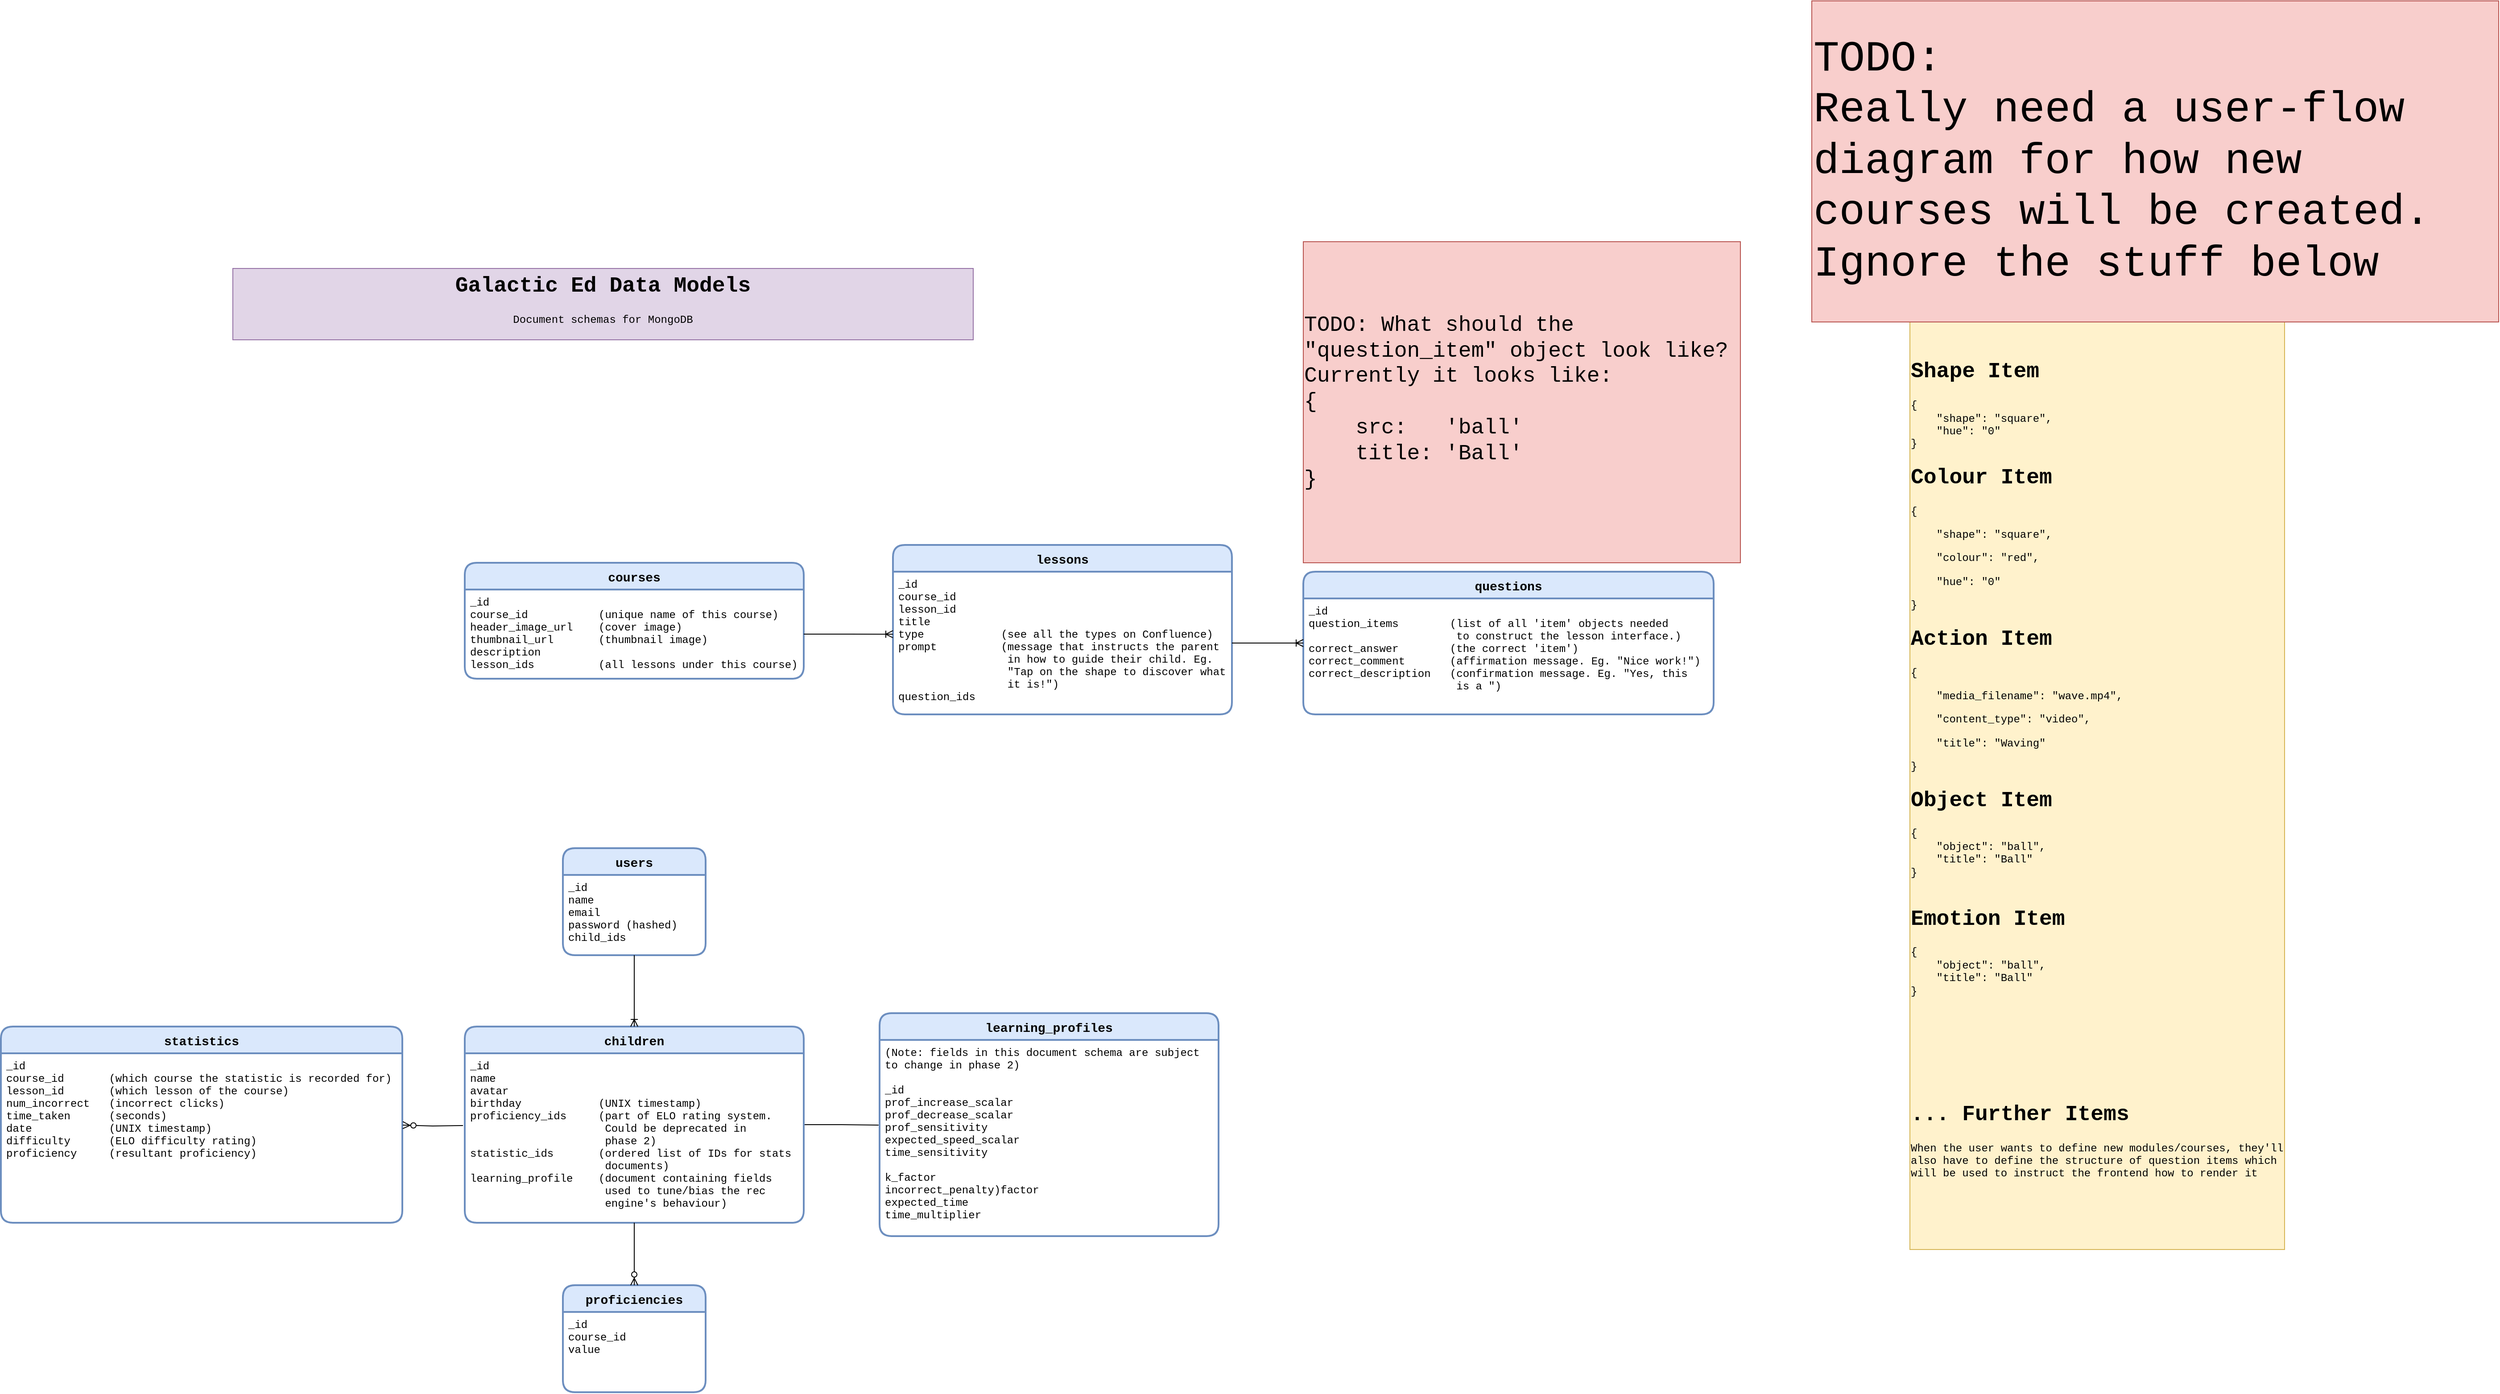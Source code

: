 <mxfile version="14.6.3" type="github">
  <diagram id="k-SnLn5lwS53oWGkuHHF" name="Page-1">
    <mxGraphModel dx="5706" dy="5692" grid="1" gridSize="10" guides="1" tooltips="1" connect="1" arrows="1" fold="1" page="1" pageScale="1" pageWidth="850" pageHeight="1100" math="0" shadow="0">
      <root>
        <mxCell id="0" />
        <mxCell id="1" parent="0" />
        <mxCell id="N7wOgrsp0_Mr1xzGOLCb-5" value="users" style="swimlane;childLayout=stackLayout;horizontal=1;startSize=30;horizontalStack=0;rounded=1;fontSize=14;fontStyle=1;strokeWidth=2;resizeParent=0;resizeLast=1;shadow=0;dashed=0;align=center;fontFamily=Courier New;fillColor=#dae8fc;strokeColor=#6c8ebf;" vertex="1" parent="1">
          <mxGeometry x="330" y="230" width="160" height="120" as="geometry" />
        </mxCell>
        <mxCell id="N7wOgrsp0_Mr1xzGOLCb-6" value="_id&#xa;name&#xa;email&#xa;password (hashed)&#xa;child_ids" style="align=left;strokeColor=none;fillColor=none;spacingLeft=4;fontSize=12;verticalAlign=top;resizable=0;rotatable=0;part=1;fontFamily=Courier New;" vertex="1" parent="N7wOgrsp0_Mr1xzGOLCb-5">
          <mxGeometry y="30" width="160" height="90" as="geometry" />
        </mxCell>
        <mxCell id="N7wOgrsp0_Mr1xzGOLCb-37" style="edgeStyle=orthogonalEdgeStyle;rounded=0;orthogonalLoop=1;jettySize=auto;html=1;entryX=-0.003;entryY=0.434;entryDx=0;entryDy=0;entryPerimeter=0;fontFamily=Courier New;endArrow=none;endFill=0;" edge="1" parent="1" source="N7wOgrsp0_Mr1xzGOLCb-7" target="N7wOgrsp0_Mr1xzGOLCb-13">
          <mxGeometry relative="1" as="geometry" />
        </mxCell>
        <mxCell id="N7wOgrsp0_Mr1xzGOLCb-7" value="children" style="swimlane;childLayout=stackLayout;horizontal=1;startSize=30;horizontalStack=0;rounded=1;fontSize=14;fontStyle=1;strokeWidth=2;resizeParent=0;resizeLast=1;shadow=0;dashed=0;align=center;fontFamily=Courier New;fillColor=#dae8fc;strokeColor=#6c8ebf;" vertex="1" parent="1">
          <mxGeometry x="220" y="430" width="380" height="220" as="geometry" />
        </mxCell>
        <mxCell id="N7wOgrsp0_Mr1xzGOLCb-8" value="_id&#xa;name&#xa;avatar&#xa;birthday            (UNIX timestamp)&#xa;proficiency_ids     (part of ELO rating system. &#xa;                     Could be deprecated in &#xa;                     phase 2)&#xa;statistic_ids       (ordered list of IDs for stats &#xa;                     documents)&#xa;learning_profile    (document containing fields&#xa;                     used to tune/bias the rec &#xa;                     engine&#39;s behaviour)" style="align=left;strokeColor=none;fillColor=none;spacingLeft=4;fontSize=12;verticalAlign=top;resizable=0;rotatable=0;part=1;fontStyle=0;labelBackgroundColor=none;fontFamily=Courier New;" vertex="1" parent="N7wOgrsp0_Mr1xzGOLCb-7">
          <mxGeometry y="30" width="380" height="190" as="geometry" />
        </mxCell>
        <mxCell id="N7wOgrsp0_Mr1xzGOLCb-12" value="learning_profiles" style="swimlane;childLayout=stackLayout;horizontal=1;startSize=30;horizontalStack=0;rounded=1;fontSize=14;fontStyle=1;strokeWidth=2;resizeParent=0;resizeLast=1;shadow=0;dashed=0;align=center;fontFamily=Courier New;fillColor=#dae8fc;strokeColor=#6c8ebf;" vertex="1" parent="1">
          <mxGeometry x="685" y="415" width="380" height="250" as="geometry" />
        </mxCell>
        <mxCell id="N7wOgrsp0_Mr1xzGOLCb-13" value="(Note: fields in this document schema are subject&#xa;to change in phase 2)&#xa;&#xa;_id&#xa;prof_increase_scalar&#xa;prof_decrease_scalar&#xa;prof_sensitivity&#xa;expected_speed_scalar&#xa;time_sensitivity&#xa;&#xa;k_factor&#xa;incorrect_penalty)factor&#xa;expected_time&#xa;time_multiplier&#xa;" style="align=left;strokeColor=none;fillColor=none;spacingLeft=4;fontSize=12;verticalAlign=top;resizable=0;rotatable=0;part=1;fontStyle=0;labelBackgroundColor=none;fontFamily=Courier New;" vertex="1" parent="N7wOgrsp0_Mr1xzGOLCb-12">
          <mxGeometry y="30" width="380" height="220" as="geometry" />
        </mxCell>
        <mxCell id="N7wOgrsp0_Mr1xzGOLCb-14" value="statistics" style="swimlane;childLayout=stackLayout;horizontal=1;startSize=30;horizontalStack=0;rounded=1;fontSize=14;fontStyle=1;strokeWidth=2;resizeParent=0;resizeLast=1;shadow=0;dashed=0;align=center;fontFamily=Courier New;fillColor=#dae8fc;strokeColor=#6c8ebf;" vertex="1" parent="1">
          <mxGeometry x="-300" y="430" width="450" height="220" as="geometry" />
        </mxCell>
        <mxCell id="N7wOgrsp0_Mr1xzGOLCb-15" value="_id&#xa;course_id       (which course the statistic is recorded for) &#xa;lesson_id       (which lesson of the course)&#xa;num_incorrect   (incorrect clicks)&#xa;time_taken      (seconds)&#xa;date            (UNIX timestamp)&#xa;difficulty      (ELO difficulty rating)&#xa;proficiency     (resultant proficiency)" style="align=left;strokeColor=none;fillColor=none;spacingLeft=4;fontSize=12;verticalAlign=top;resizable=0;rotatable=0;part=1;fontStyle=0;labelBackgroundColor=none;fontFamily=Courier New;" vertex="1" parent="N7wOgrsp0_Mr1xzGOLCb-14">
          <mxGeometry y="30" width="450" height="190" as="geometry" />
        </mxCell>
        <mxCell id="N7wOgrsp0_Mr1xzGOLCb-16" value="proficiencies" style="swimlane;childLayout=stackLayout;horizontal=1;startSize=30;horizontalStack=0;rounded=1;fontSize=14;fontStyle=1;strokeWidth=2;resizeParent=0;resizeLast=1;shadow=0;dashed=0;align=center;fontFamily=Courier New;fillColor=#dae8fc;strokeColor=#6c8ebf;" vertex="1" parent="1">
          <mxGeometry x="330" y="720" width="160" height="120" as="geometry" />
        </mxCell>
        <mxCell id="N7wOgrsp0_Mr1xzGOLCb-17" value="_id&#xa;course_id    &#xa;value" style="align=left;strokeColor=none;fillColor=none;spacingLeft=4;fontSize=12;verticalAlign=top;resizable=0;rotatable=0;part=1;fontStyle=0;labelBackgroundColor=none;fontFamily=Courier New;" vertex="1" parent="N7wOgrsp0_Mr1xzGOLCb-16">
          <mxGeometry y="30" width="160" height="90" as="geometry" />
        </mxCell>
        <mxCell id="N7wOgrsp0_Mr1xzGOLCb-18" value="courses" style="swimlane;childLayout=stackLayout;horizontal=1;startSize=30;horizontalStack=0;rounded=1;fontSize=14;fontStyle=1;strokeWidth=2;resizeParent=0;resizeLast=1;shadow=0;dashed=0;align=center;fontFamily=Courier New;fillColor=#dae8fc;strokeColor=#6c8ebf;" vertex="1" parent="1">
          <mxGeometry x="220" y="-90" width="380" height="130" as="geometry" />
        </mxCell>
        <mxCell id="N7wOgrsp0_Mr1xzGOLCb-19" value="_id&#xa;course_id           (unique name of this course)&#xa;header_image_url    (cover image)&#xa;thumbnail_url       (thumbnail image)&#xa;description         &#xa;lesson_ids          (all lessons under this course)" style="align=left;strokeColor=none;fillColor=none;spacingLeft=4;fontSize=12;verticalAlign=top;resizable=0;rotatable=0;part=1;fontStyle=0;labelBackgroundColor=none;fontFamily=Courier New;" vertex="1" parent="N7wOgrsp0_Mr1xzGOLCb-18">
          <mxGeometry y="30" width="380" height="100" as="geometry" />
        </mxCell>
        <mxCell id="N7wOgrsp0_Mr1xzGOLCb-20" value="lessons" style="swimlane;childLayout=stackLayout;horizontal=1;startSize=30;horizontalStack=0;rounded=1;fontSize=14;fontStyle=1;strokeWidth=2;resizeParent=0;resizeLast=1;shadow=0;dashed=0;align=center;fontFamily=Courier New;fillColor=#dae8fc;strokeColor=#6c8ebf;" vertex="1" parent="1">
          <mxGeometry x="700" y="-110" width="380" height="190" as="geometry" />
        </mxCell>
        <mxCell id="N7wOgrsp0_Mr1xzGOLCb-21" value="_id&#xa;course_id&#xa;lesson_id&#xa;title&#xa;type            (see all the types on Confluence)&#xa;prompt          (message that instructs the parent&#xa;                 in how to guide their child. Eg.&#xa;                 &quot;Tap on the shape to discover what&#xa;                 it is!&quot;)&#xa;question_ids&#xa;&#xa;" style="align=left;strokeColor=none;fillColor=none;spacingLeft=4;fontSize=12;verticalAlign=top;resizable=0;rotatable=0;part=1;fontStyle=0;labelBackgroundColor=none;fontFamily=Courier New;" vertex="1" parent="N7wOgrsp0_Mr1xzGOLCb-20">
          <mxGeometry y="30" width="380" height="160" as="geometry" />
        </mxCell>
        <mxCell id="N7wOgrsp0_Mr1xzGOLCb-22" value="questions" style="swimlane;childLayout=stackLayout;horizontal=1;startSize=30;horizontalStack=0;rounded=1;fontSize=14;fontStyle=1;strokeWidth=2;resizeParent=0;resizeLast=1;shadow=0;dashed=0;align=center;fontFamily=Courier New;fillColor=#dae8fc;strokeColor=#6c8ebf;" vertex="1" parent="1">
          <mxGeometry x="1160" y="-80" width="460" height="160" as="geometry" />
        </mxCell>
        <mxCell id="N7wOgrsp0_Mr1xzGOLCb-23" value="_id&#xa;question_items        (list of all &#39;item&#39; objects needed &#xa;                       to construct the lesson interface.) &#xa;correct_answer        (the correct &#39;item&#39;)&#xa;correct_comment       (affirmation message. Eg. &quot;Nice work!&quot;)&#xa;correct_description   (confirmation message. Eg. &quot;Yes, this&#xa;                       is a &quot;)" style="align=left;strokeColor=none;fillColor=none;spacingLeft=4;fontSize=12;verticalAlign=top;resizable=0;rotatable=0;part=1;fontStyle=0;labelBackgroundColor=none;fontFamily=Courier New;" vertex="1" parent="N7wOgrsp0_Mr1xzGOLCb-22">
          <mxGeometry y="30" width="460" height="130" as="geometry" />
        </mxCell>
        <mxCell id="N7wOgrsp0_Mr1xzGOLCb-28" value="&lt;h1 style=&quot;text-align: left&quot;&gt;Shape Item&lt;/h1&gt;&lt;div style=&quot;text-align: left&quot;&gt;{&lt;/div&gt;&lt;div style=&quot;text-align: left&quot;&gt;&amp;nbsp; &amp;nbsp; &quot;shape&quot;: &quot;square&quot;,&lt;/div&gt;&lt;div style=&quot;text-align: left&quot;&gt;&amp;nbsp; &amp;nbsp; &quot;hue&quot;: &quot;0&quot;&lt;/div&gt;&lt;div style=&quot;text-align: left&quot;&gt;}&lt;/div&gt;&lt;div&gt;&lt;h1 style=&quot;text-align: left&quot;&gt;Colour Item&lt;/h1&gt;&lt;p style=&quot;text-align: left&quot;&gt;&lt;span&gt;{&lt;/span&gt;&lt;br&gt;&lt;/p&gt;&lt;p style=&quot;text-align: left&quot;&gt;&amp;nbsp; &amp;nbsp; &quot;shape&quot;: &quot;square&quot;,&lt;/p&gt;&lt;p style=&quot;text-align: left&quot;&gt;&amp;nbsp; &amp;nbsp; &quot;colour&quot;: &quot;red&quot;,&lt;/p&gt;&lt;p style=&quot;text-align: left&quot;&gt;&amp;nbsp; &amp;nbsp; &quot;hue&quot;: &quot;0&quot;&lt;/p&gt;&lt;p style=&quot;text-align: left&quot;&gt;}&lt;/p&gt;&lt;h1 style=&quot;text-align: left&quot;&gt;Action Item&lt;/h1&gt;&lt;p style=&quot;text-align: left&quot;&gt;{&lt;br&gt;&lt;/p&gt;&lt;p style=&quot;text-align: left&quot;&gt;&amp;nbsp; &amp;nbsp; &quot;media_filename&quot;: &quot;wave.mp4&quot;,&lt;/p&gt;&lt;p style=&quot;text-align: left&quot;&gt;&amp;nbsp; &amp;nbsp; &quot;content_type&quot;: &quot;video&quot;,&lt;/p&gt;&lt;p style=&quot;text-align: left&quot;&gt;&amp;nbsp; &amp;nbsp; &quot;title&quot;: &quot;Waving&quot;&lt;/p&gt;&lt;p style=&quot;text-align: left&quot;&gt;}&lt;/p&gt;&lt;h1 style=&quot;text-align: left&quot;&gt;Object Item&lt;/h1&gt;&lt;div style=&quot;text-align: left&quot;&gt;{&lt;/div&gt;&lt;div style=&quot;text-align: left&quot;&gt;&amp;nbsp; &amp;nbsp; &quot;object&quot;: &quot;ball&quot;,&lt;/div&gt;&lt;div style=&quot;text-align: left&quot;&gt;&amp;nbsp; &amp;nbsp; &quot;title&quot;: &quot;Ball&quot;&lt;/div&gt;&lt;div style=&quot;text-align: left&quot;&gt;}&lt;/div&gt;&lt;div style=&quot;text-align: left&quot;&gt;&lt;br&gt;&lt;/div&gt;&lt;div style=&quot;text-align: left&quot;&gt;&lt;h1&gt;Emotion Item&lt;/h1&gt;&lt;div&gt;{&lt;/div&gt;&lt;div&gt;&amp;nbsp; &amp;nbsp; &quot;object&quot;: &quot;ball&quot;,&lt;/div&gt;&lt;div&gt;&amp;nbsp; &amp;nbsp; &quot;title&quot;: &quot;Ball&quot;&lt;/div&gt;&lt;div&gt;}&lt;/div&gt;&lt;div&gt;&lt;br&gt;&lt;/div&gt;&lt;div&gt;&lt;br&gt;&lt;/div&gt;&lt;div&gt;&lt;br&gt;&lt;/div&gt;&lt;div&gt;&lt;br&gt;&lt;/div&gt;&lt;/div&gt;&lt;div style=&quot;text-align: left&quot;&gt;&lt;br&gt;&lt;/div&gt;&lt;div style=&quot;text-align: left&quot;&gt;&lt;br&gt;&lt;/div&gt;&lt;div style=&quot;text-align: left&quot;&gt;&lt;br&gt;&lt;/div&gt;&lt;h1 style=&quot;text-align: left&quot;&gt;... Further Items&lt;/h1&gt;&lt;p style=&quot;text-align: left&quot;&gt;When the user wants to define new modules/courses, they&#39;ll also have to define the structure of question items which will be used to instruct the frontend how to render it&lt;/p&gt;&lt;/div&gt;" style="rounded=0;whiteSpace=wrap;html=1;labelBackgroundColor=none;fontFamily=Courier New;fillColor=#fff2cc;strokeColor=#d6b656;" vertex="1" parent="1">
          <mxGeometry x="1840" y="-400" width="420" height="1080" as="geometry" />
        </mxCell>
        <mxCell id="N7wOgrsp0_Mr1xzGOLCb-29" value="&lt;h1&gt;&lt;br&gt;&lt;/h1&gt;" style="text;html=1;strokeColor=none;fillColor=none;spacing=5;spacingTop=-20;whiteSpace=wrap;overflow=hidden;rounded=0;labelBackgroundColor=none;fontFamily=Courier New;" vertex="1" parent="1">
          <mxGeometry x="1935" y="190" width="190" height="120" as="geometry" />
        </mxCell>
        <mxCell id="N7wOgrsp0_Mr1xzGOLCb-31" value="&lt;h1&gt;&lt;br&gt;&lt;/h1&gt;" style="text;html=1;strokeColor=none;fillColor=none;spacing=5;spacingTop=-20;whiteSpace=wrap;overflow=hidden;rounded=0;labelBackgroundColor=none;fontFamily=Courier New;" vertex="1" parent="1">
          <mxGeometry x="1585" y="690" width="190" height="120" as="geometry" />
        </mxCell>
        <mxCell id="N7wOgrsp0_Mr1xzGOLCb-33" value="&lt;font style=&quot;font-size: 48px&quot;&gt;TODO:&lt;br&gt;Really need a user-flow diagram for how new courses will be created.&lt;br&gt;Ignore the stuff below&lt;br&gt;&lt;/font&gt;" style="rounded=0;whiteSpace=wrap;html=1;labelBackgroundColor=none;fontFamily=Courier New;fillColor=#f8cecc;strokeColor=#b85450;align=left;" vertex="1" parent="1">
          <mxGeometry x="1730" y="-720" width="770" height="360" as="geometry" />
        </mxCell>
        <mxCell id="N7wOgrsp0_Mr1xzGOLCb-34" value="&lt;div style=&quot;text-align: left ; font-size: 24px&quot;&gt;&lt;font style=&quot;font-size: 24px&quot;&gt;TODO: What should the &quot;question_item&quot; object look like? Currently it looks like:&lt;/font&gt;&lt;/div&gt;&lt;div style=&quot;text-align: left ; font-size: 24px&quot;&gt;&lt;span&gt;&lt;font style=&quot;font-size: 24px&quot;&gt;{&lt;/font&gt;&lt;/span&gt;&lt;/div&gt;&lt;div style=&quot;text-align: left ; font-size: 24px&quot;&gt;&lt;span&gt;&lt;font style=&quot;font-size: 24px&quot;&gt;&amp;nbsp; &amp;nbsp; src:&amp;nbsp; &amp;nbsp;&#39;ball&#39;&lt;/font&gt;&lt;/span&gt;&lt;/div&gt;&lt;div style=&quot;text-align: left ; font-size: 24px&quot;&gt;&lt;span&gt;&lt;font style=&quot;font-size: 24px&quot;&gt;&amp;nbsp; &amp;nbsp; title: &#39;Ball&#39;&lt;/font&gt;&lt;/span&gt;&lt;/div&gt;&lt;div style=&quot;text-align: left ; font-size: 24px&quot;&gt;&lt;font style=&quot;font-size: 24px&quot;&gt;}&lt;/font&gt;&lt;/div&gt;" style="rounded=0;whiteSpace=wrap;html=1;labelBackgroundColor=none;fontFamily=Courier New;fillColor=#f8cecc;strokeColor=#b85450;" vertex="1" parent="1">
          <mxGeometry x="1160" y="-450" width="490" height="360" as="geometry" />
        </mxCell>
        <mxCell id="N7wOgrsp0_Mr1xzGOLCb-35" style="edgeStyle=orthogonalEdgeStyle;rounded=0;orthogonalLoop=1;jettySize=auto;html=1;entryX=0.5;entryY=0;entryDx=0;entryDy=0;fontFamily=Courier New;endArrow=ERoneToMany;endFill=0;" edge="1" parent="1" source="N7wOgrsp0_Mr1xzGOLCb-6" target="N7wOgrsp0_Mr1xzGOLCb-7">
          <mxGeometry relative="1" as="geometry" />
        </mxCell>
        <mxCell id="N7wOgrsp0_Mr1xzGOLCb-36" style="edgeStyle=orthogonalEdgeStyle;rounded=0;orthogonalLoop=1;jettySize=auto;html=1;entryX=0.5;entryY=0;entryDx=0;entryDy=0;fontFamily=Courier New;endArrow=ERzeroToMany;endFill=1;" edge="1" parent="1" source="N7wOgrsp0_Mr1xzGOLCb-8" target="N7wOgrsp0_Mr1xzGOLCb-16">
          <mxGeometry relative="1" as="geometry" />
        </mxCell>
        <mxCell id="N7wOgrsp0_Mr1xzGOLCb-38" style="edgeStyle=orthogonalEdgeStyle;rounded=0;orthogonalLoop=1;jettySize=auto;html=1;entryX=1.001;entryY=0.424;entryDx=0;entryDy=0;entryPerimeter=0;fontFamily=Courier New;endArrow=ERzeroToMany;endFill=1;startArrow=none;startFill=0;" edge="1" parent="1" target="N7wOgrsp0_Mr1xzGOLCb-15">
          <mxGeometry relative="1" as="geometry">
            <mxPoint x="218" y="541" as="sourcePoint" />
          </mxGeometry>
        </mxCell>
        <mxCell id="N7wOgrsp0_Mr1xzGOLCb-39" value="" style="shape=image;verticalLabelPosition=bottom;labelBackgroundColor=#ffffff;verticalAlign=top;aspect=fixed;imageAspect=0;image=https://i.pinimg.com/originals/f6/4f/88/f64f88ec4e9ae6bc12297551cb6b37f1.jpg;" vertex="1" parent="1">
          <mxGeometry x="-230" y="110" width="250.38" height="274" as="geometry" />
        </mxCell>
        <mxCell id="N7wOgrsp0_Mr1xzGOLCb-40" value="&lt;h1&gt;Galactic Ed Data Models&lt;/h1&gt;&lt;p&gt;Document schemas for MongoDB&lt;/p&gt;" style="text;html=1;strokeColor=#9673a6;fillColor=#e1d5e7;spacing=5;spacingTop=-20;whiteSpace=wrap;overflow=hidden;rounded=0;labelBackgroundColor=none;fontFamily=Courier New;align=center;" vertex="1" parent="1">
          <mxGeometry x="-40" y="-420" width="830" height="80" as="geometry" />
        </mxCell>
        <mxCell id="N7wOgrsp0_Mr1xzGOLCb-41" style="edgeStyle=orthogonalEdgeStyle;rounded=0;orthogonalLoop=1;jettySize=auto;html=1;entryX=0;entryY=0.438;entryDx=0;entryDy=0;entryPerimeter=0;fontFamily=Courier New;startArrow=none;startFill=0;endArrow=ERoneToMany;endFill=0;" edge="1" parent="1" source="N7wOgrsp0_Mr1xzGOLCb-19" target="N7wOgrsp0_Mr1xzGOLCb-21">
          <mxGeometry relative="1" as="geometry" />
        </mxCell>
        <mxCell id="N7wOgrsp0_Mr1xzGOLCb-42" style="edgeStyle=orthogonalEdgeStyle;rounded=0;orthogonalLoop=1;jettySize=auto;html=1;entryX=0;entryY=0.5;entryDx=0;entryDy=0;fontFamily=Courier New;startArrow=none;startFill=0;endArrow=ERoneToMany;endFill=0;" edge="1" parent="1" source="N7wOgrsp0_Mr1xzGOLCb-21" target="N7wOgrsp0_Mr1xzGOLCb-22">
          <mxGeometry relative="1" as="geometry" />
        </mxCell>
      </root>
    </mxGraphModel>
  </diagram>
</mxfile>
